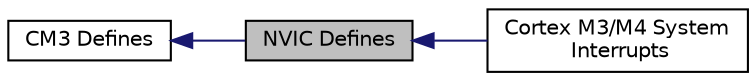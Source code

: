 digraph "NVIC Defines"
{
  edge [fontname="Helvetica",fontsize="10",labelfontname="Helvetica",labelfontsize="10"];
  node [fontname="Helvetica",fontsize="10",shape=record];
  rankdir=LR;
  Node2 [label="Cortex M3/M4 System\l Interrupts",height=0.2,width=0.4,color="black", fillcolor="white", style="filled",URL="$group__nvic__sysint.html",tooltip="IRQ numbers -3 and -6 to -9 are reserved."];
  Node1 [label="CM3 Defines",height=0.2,width=0.4,color="black", fillcolor="white", style="filled",URL="$group__CM3__defines.html",tooltip="Defined Constants and Types for Cortex M3 core features."];
  Node0 [label="NVIC Defines",height=0.2,width=0.4,color="black", fillcolor="grey75", style="filled" fontcolor="black"];
  Node1->Node0 [shape=plaintext, color="midnightblue", dir="back", style="solid"];
  Node0->Node2 [shape=plaintext, color="midnightblue", dir="back", style="solid"];
}
